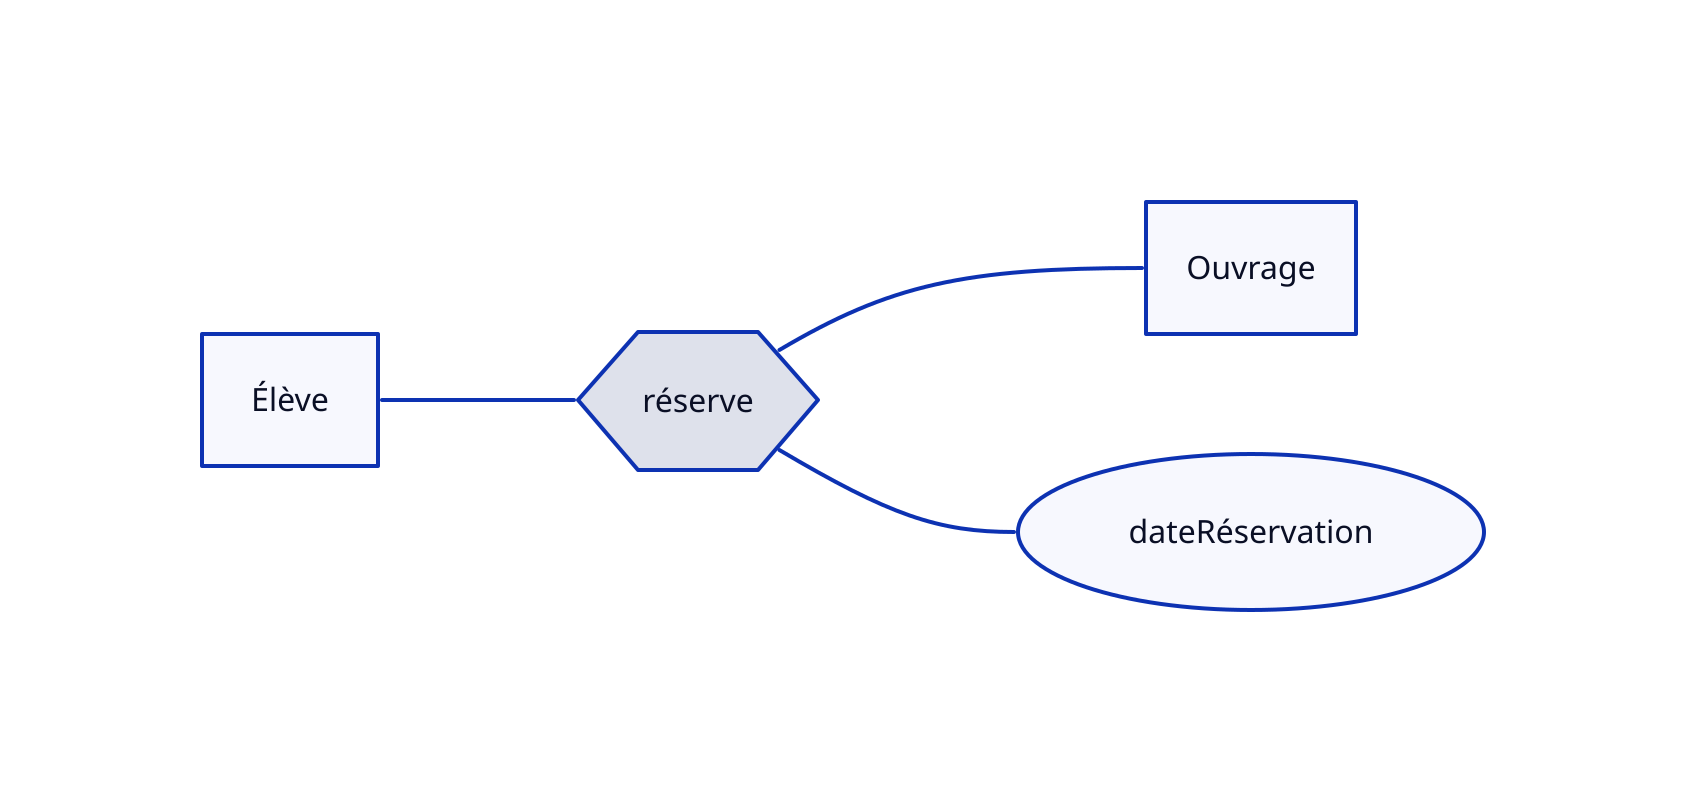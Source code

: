 direction: right

Élève
Ouvrage
réserve.shape: hexagon
dateRéservation.shape: oval

Élève -- réserve -- Ouvrage
réserve -- dateRéservation